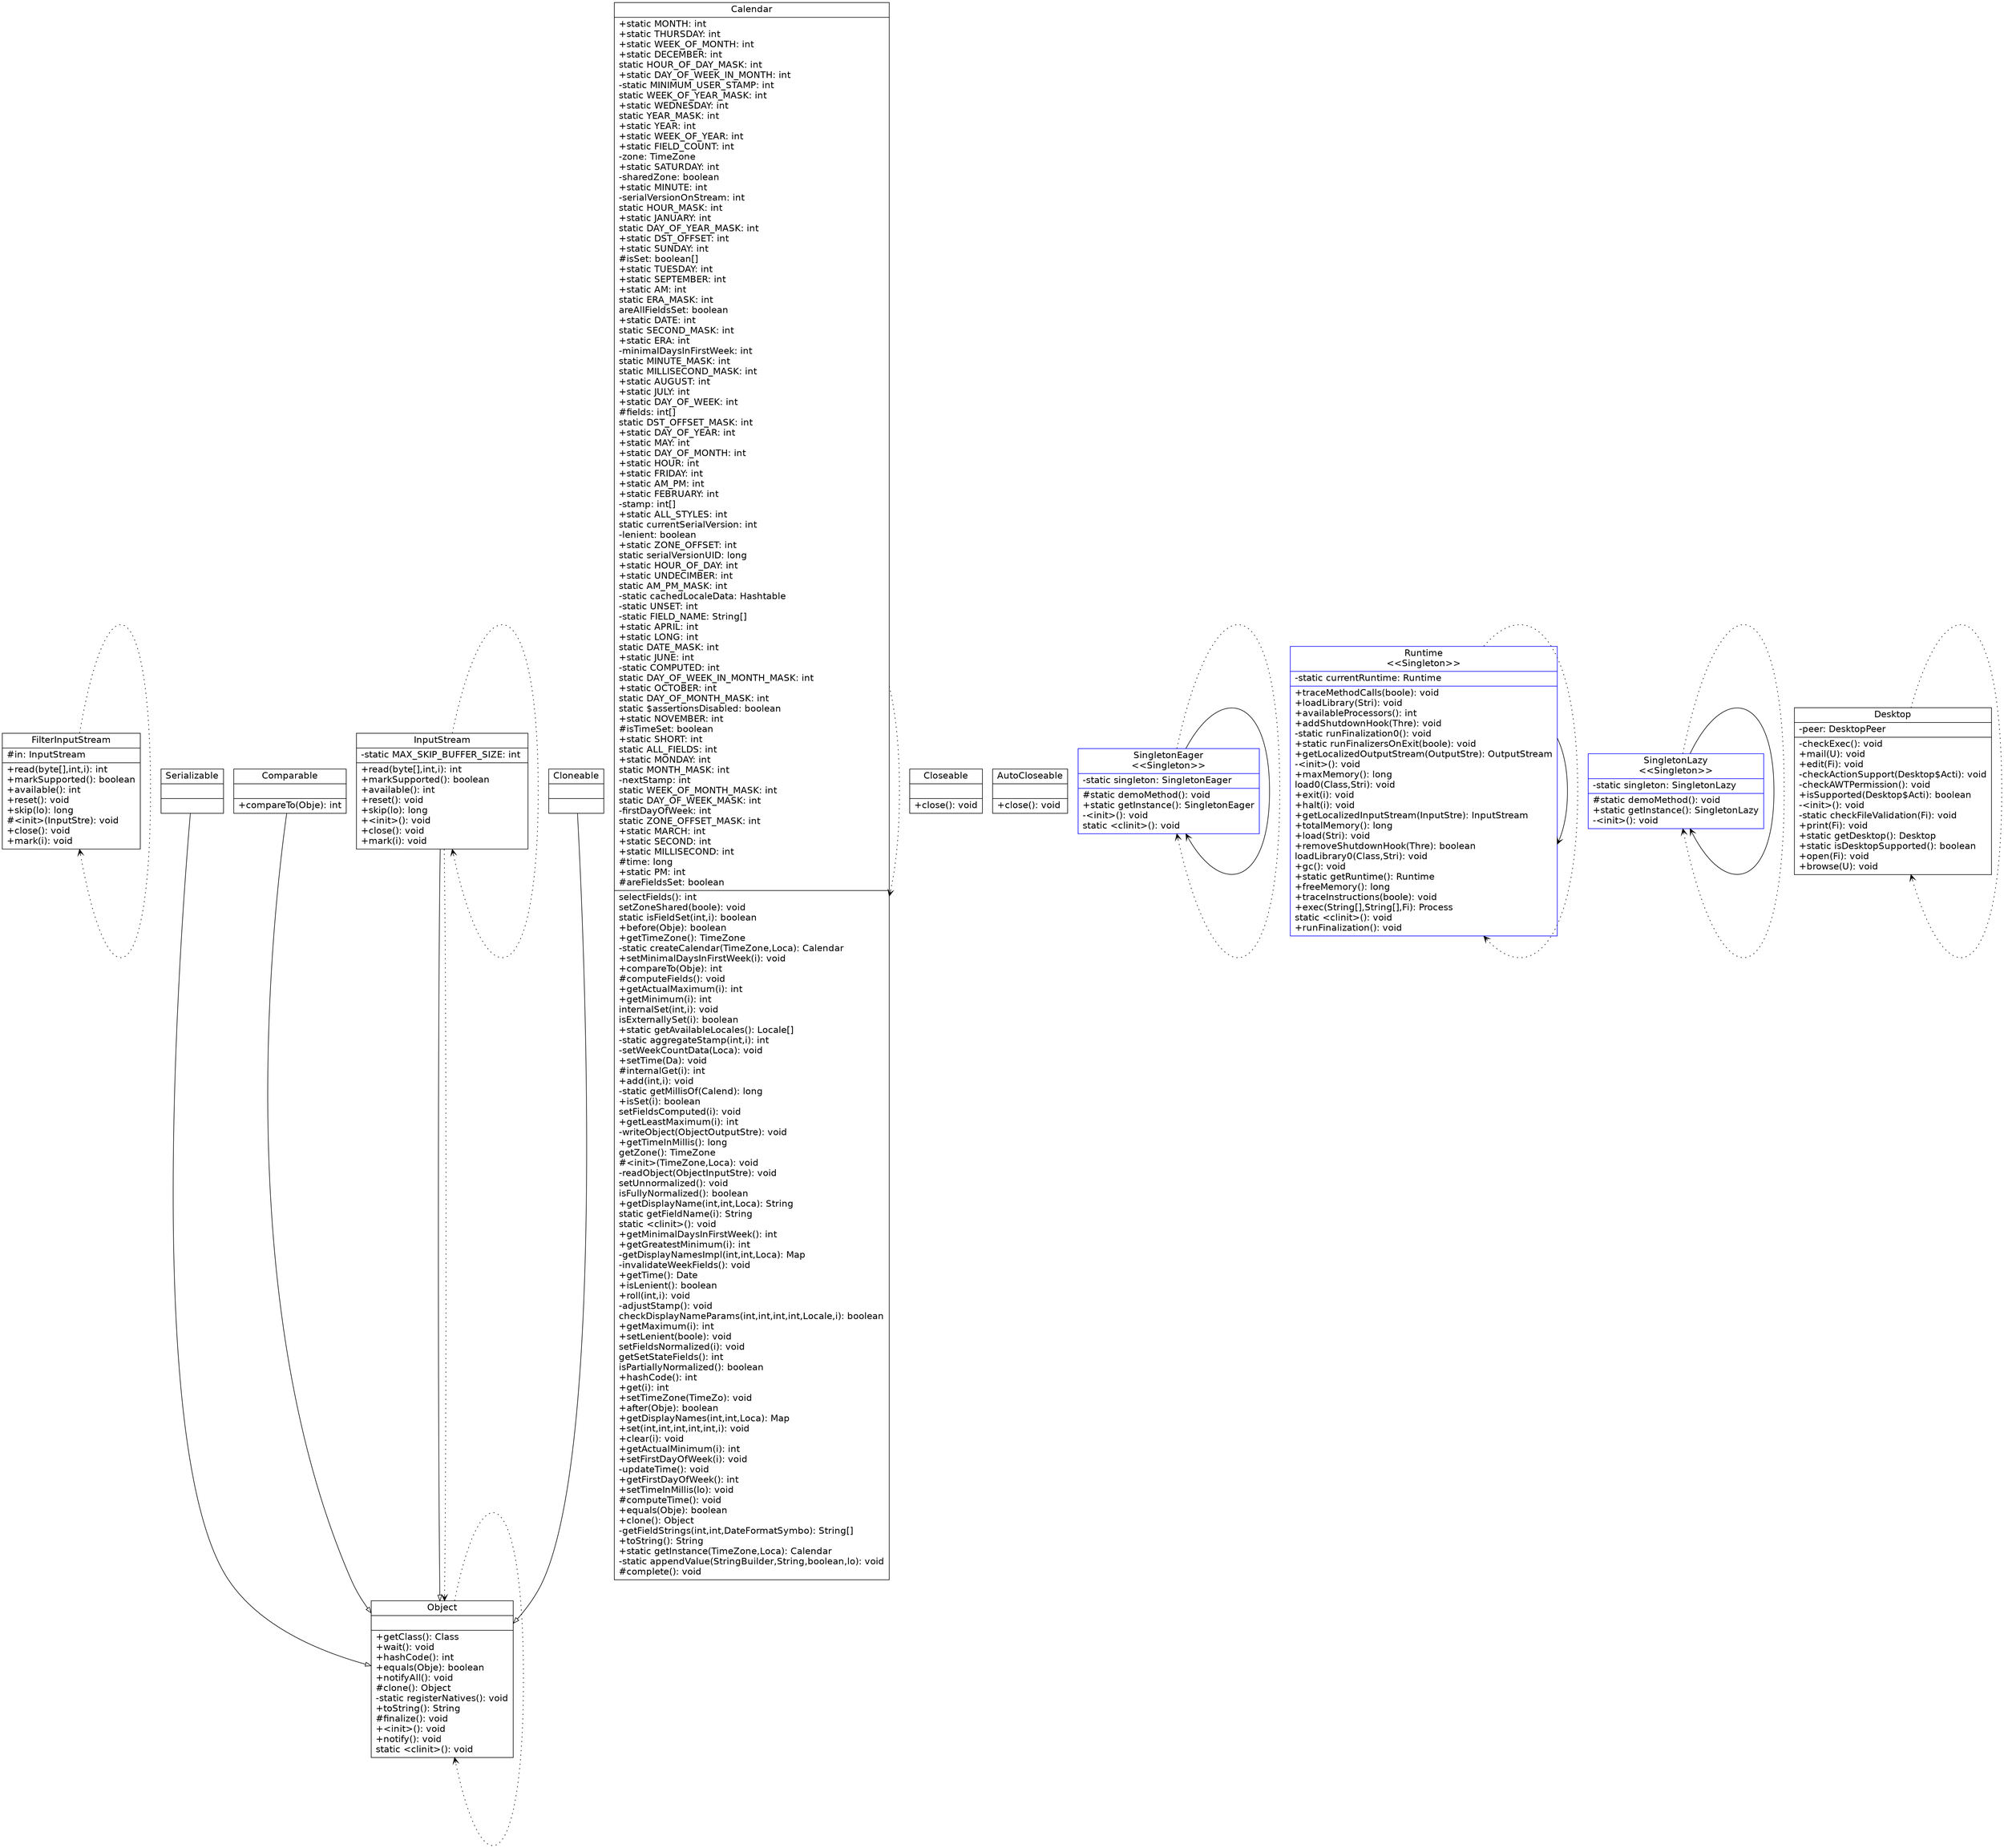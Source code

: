 digraph G{
	fontname = "Bitstream Vera Sans"
	fontsize = 16

node [
	fontname = "Bitstream Vera Sans"
	fontsize = 16

 shape = "record"
]
edge [
	fontname = "Bitstream Vera Sans"
	fontsize = 16
]
FilterInputStream [ 
center=true
    label="{FilterInputStream|#in: InputStream \l | +read(byte[],int,i): int\l+markSupported(): boolean\l+available(): int\l+reset(): void\l+skip(lo): long\l#\<init\>(InputStre): void\l+close(): void\l+mark(i): void\l}"color = black
style = filled 
 fillcolor = white
]
Serializable [ 
center=true
    label="{Serializable| | }"color = black
style = filled 
 fillcolor = white
]
Comparable [ 
center=true
    label="{Comparable| | +compareTo(Obje): int\l}"color = black
style = filled 
 fillcolor = white
]
InputStream [ 
center=true
    label="{InputStream|-static MAX_SKIP_BUFFER_SIZE: int \l | +read(byte[],int,i): int\l+markSupported(): boolean\l+available(): int\l+reset(): void\l+skip(lo): long\l+\<init\>(): void\l+close(): void\l+mark(i): void\l}"color = black
style = filled 
 fillcolor = white
]
Calendar [ 
center=true
    label="{Calendar|+static MONTH: int \l+static THURSDAY: int \l+static WEEK_OF_MONTH: int \l+static DECEMBER: int \lstatic HOUR_OF_DAY_MASK: int \l+static DAY_OF_WEEK_IN_MONTH: int \l-static MINIMUM_USER_STAMP: int \lstatic WEEK_OF_YEAR_MASK: int \l+static WEDNESDAY: int \lstatic YEAR_MASK: int \l+static YEAR: int \l+static WEEK_OF_YEAR: int \l+static FIELD_COUNT: int \l-zone: TimeZone \l+static SATURDAY: int \l-sharedZone: boolean \l+static MINUTE: int \l-serialVersionOnStream: int \lstatic HOUR_MASK: int \l+static JANUARY: int \lstatic DAY_OF_YEAR_MASK: int \l+static DST_OFFSET: int \l+static SUNDAY: int \l#isSet: boolean[] \l+static TUESDAY: int \l+static SEPTEMBER: int \l+static AM: int \lstatic ERA_MASK: int \lareAllFieldsSet: boolean \l+static DATE: int \lstatic SECOND_MASK: int \l+static ERA: int \l-minimalDaysInFirstWeek: int \lstatic MINUTE_MASK: int \lstatic MILLISECOND_MASK: int \l+static AUGUST: int \l+static JULY: int \l+static DAY_OF_WEEK: int \l#fields: int[] \lstatic DST_OFFSET_MASK: int \l+static DAY_OF_YEAR: int \l+static MAY: int \l+static DAY_OF_MONTH: int \l+static HOUR: int \l+static FRIDAY: int \l+static AM_PM: int \l+static FEBRUARY: int \l-stamp: int[] \l+static ALL_STYLES: int \lstatic currentSerialVersion: int \l-lenient: boolean \l+static ZONE_OFFSET: int \lstatic serialVersionUID: long \l+static HOUR_OF_DAY: int \l+static UNDECIMBER: int \lstatic AM_PM_MASK: int \l-static cachedLocaleData: Hashtable \l-static UNSET: int \l-static FIELD_NAME: String[] \l+static APRIL: int \l+static LONG: int \lstatic DATE_MASK: int \l+static JUNE: int \l-static COMPUTED: int \lstatic DAY_OF_WEEK_IN_MONTH_MASK: int \l+static OCTOBER: int \lstatic DAY_OF_MONTH_MASK: int \lstatic $assertionsDisabled: boolean \l+static NOVEMBER: int \l#isTimeSet: boolean \l+static SHORT: int \lstatic ALL_FIELDS: int \l+static MONDAY: int \lstatic MONTH_MASK: int \l-nextStamp: int \lstatic WEEK_OF_MONTH_MASK: int \lstatic DAY_OF_WEEK_MASK: int \l-firstDayOfWeek: int \lstatic ZONE_OFFSET_MASK: int \l+static MARCH: int \l+static SECOND: int \l+static MILLISECOND: int \l#time: long \l+static PM: int \l#areFieldsSet: boolean \l | selectFields(): int\lsetZoneShared(boole): void\lstatic isFieldSet(int,i): boolean\l+before(Obje): boolean\l+getTimeZone(): TimeZone\l-static createCalendar(TimeZone,Loca): Calendar\l+setMinimalDaysInFirstWeek(i): void\l+compareTo(Obje): int\l#computeFields(): void\l+getActualMaximum(i): int\l+getMinimum(i): int\linternalSet(int,i): void\lisExternallySet(i): boolean\l+static getAvailableLocales(): Locale[]\l-static aggregateStamp(int,i): int\l-setWeekCountData(Loca): void\l+setTime(Da): void\l#internalGet(i): int\l+add(int,i): void\l-static getMillisOf(Calend): long\l+isSet(i): boolean\lsetFieldsComputed(i): void\l+getLeastMaximum(i): int\l-writeObject(ObjectOutputStre): void\l+getTimeInMillis(): long\lgetZone(): TimeZone\l#\<init\>(TimeZone,Loca): void\l-readObject(ObjectInputStre): void\lsetUnnormalized(): void\lisFullyNormalized(): boolean\l+getDisplayName(int,int,Loca): String\lstatic getFieldName(i): String\lstatic \<clinit\>(): void\l+getMinimalDaysInFirstWeek(): int\l+getGreatestMinimum(i): int\l-getDisplayNamesImpl(int,int,Loca): Map\l-invalidateWeekFields(): void\l+getTime(): Date\l+isLenient(): boolean\l+roll(int,i): void\l-adjustStamp(): void\lcheckDisplayNameParams(int,int,int,int,Locale,i): boolean\l+getMaximum(i): int\l+setLenient(boole): void\lsetFieldsNormalized(i): void\lgetSetStateFields(): int\lisPartiallyNormalized(): boolean\l+hashCode(): int\l+get(i): int\l+setTimeZone(TimeZo): void\l+after(Obje): boolean\l+getDisplayNames(int,int,Loca): Map\l+set(int,int,int,int,int,i): void\l+clear(i): void\l+getActualMinimum(i): int\l+setFirstDayOfWeek(i): void\l-updateTime(): void\l+getFirstDayOfWeek(): int\l+setTimeInMillis(lo): void\l#computeTime(): void\l+equals(Obje): boolean\l+clone(): Object\l-getFieldStrings(int,int,DateFormatSymbo): String[]\l+toString(): String\l+static getInstance(TimeZone,Loca): Calendar\l-static appendValue(StringBuilder,String,boolean,lo): void\l#complete(): void\l}"color = black
style = filled 
 fillcolor = white
]
Closeable [ 
center=true
    label="{Closeable| | +close(): void\l}"color = black
style = filled 
 fillcolor = white
]
AutoCloseable [ 
center=true
    label="{AutoCloseable| | +close(): void\l}"color = black
style = filled 
 fillcolor = white
]
SingletonEager [ 
center=true
    label="{SingletonEager\n\<\<Singleton\>\>|-static singleton: SingletonEager \l | #static demoMethod(): void\l+static getInstance(): SingletonEager\l-\<init\>(): void\lstatic \<clinit\>(): void\l}"color = blue
style = filled 
 fillcolor = white
]
Runtime [ 
center=true
    label="{Runtime\n\<\<Singleton\>\>|-static currentRuntime: Runtime \l | +traceMethodCalls(boole): void\l+loadLibrary(Stri): void\l+availableProcessors(): int\l+addShutdownHook(Thre): void\l-static runFinalization0(): void\l+static runFinalizersOnExit(boole): void\l+getLocalizedOutputStream(OutputStre): OutputStream\l-\<init\>(): void\l+maxMemory(): long\lload0(Class,Stri): void\l+exit(i): void\l+halt(i): void\l+getLocalizedInputStream(InputStre): InputStream\l+totalMemory(): long\l+load(Stri): void\l+removeShutdownHook(Thre): boolean\lloadLibrary0(Class,Stri): void\l+gc(): void\l+static getRuntime(): Runtime\l+freeMemory(): long\l+traceInstructions(boole): void\l+exec(String[],String[],Fi): Process\lstatic \<clinit\>(): void\l+runFinalization(): void\l}"color = blue
style = filled 
 fillcolor = white
]
SingletonLazy [ 
center=true
    label="{SingletonLazy\n\<\<Singleton\>\>|-static singleton: SingletonLazy \l | #static demoMethod(): void\l+static getInstance(): SingletonLazy\l-\<init\>(): void\l}"color = blue
style = filled 
 fillcolor = white
]
Desktop [ 
center=true
    label="{Desktop|-peer: DesktopPeer \l | -checkExec(): void\l+mail(U): void\l+edit(Fi): void\l-checkActionSupport(Desktop$Acti): void\l-checkAWTPermission(): void\l+isSupported(Desktop$Acti): boolean\l-\<init\>(): void\l-static checkFileValidation(Fi): void\l+print(Fi): void\l+static getDesktop(): Desktop\l+static isDesktopSupported(): boolean\l+open(Fi): void\l+browse(U): void\l}"color = black
style = filled 
 fillcolor = white
]
Object [ 
center=true
    label="{Object| | +getClass(): Class\l+wait(): void\l+hashCode(): int\l+equals(Obje): boolean\l+notifyAll(): void\l#clone(): Object\l-static registerNatives(): void\l+toString(): String\l#finalize(): void\l+\<init\>(): void\l+notify(): void\lstatic \<clinit\>(): void\l}"color = black
style = filled 
 fillcolor = white
]
Cloneable [ 
center=true
    label="{Cloneable| | }"color = black
style = filled 
 fillcolor = white
]
FilterInputStream -> FilterInputStream[arrowhead = vee, style = dotted]
Runtime -> Runtime[arrowhead = veenull]
Runtime -> Runtime[arrowhead = vee, style = dotted]
SingletonLazy -> SingletonLazy[arrowhead = veenull]
SingletonLazy -> SingletonLazy[arrowhead = vee, style = dotted]
Serializable -> Object [arrowhead = onormal]
Comparable -> Object [arrowhead = onormal]
Desktop -> Desktop[arrowhead = vee, style = dotted]
InputStream -> InputStream[arrowhead = vee, style = dotted]
InputStream -> Object [arrowhead = onormal]
InputStream -> Object[arrowhead = vee, style = dotted]
Calendar -> Calendar[arrowhead = vee, style = dotted]
SingletonEager -> SingletonEager[arrowhead = veenull]
SingletonEager -> SingletonEager[arrowhead = vee, style = dotted]
Object -> Object[arrowhead = vee, style = dotted]
Cloneable -> Object [arrowhead = onormal]


}